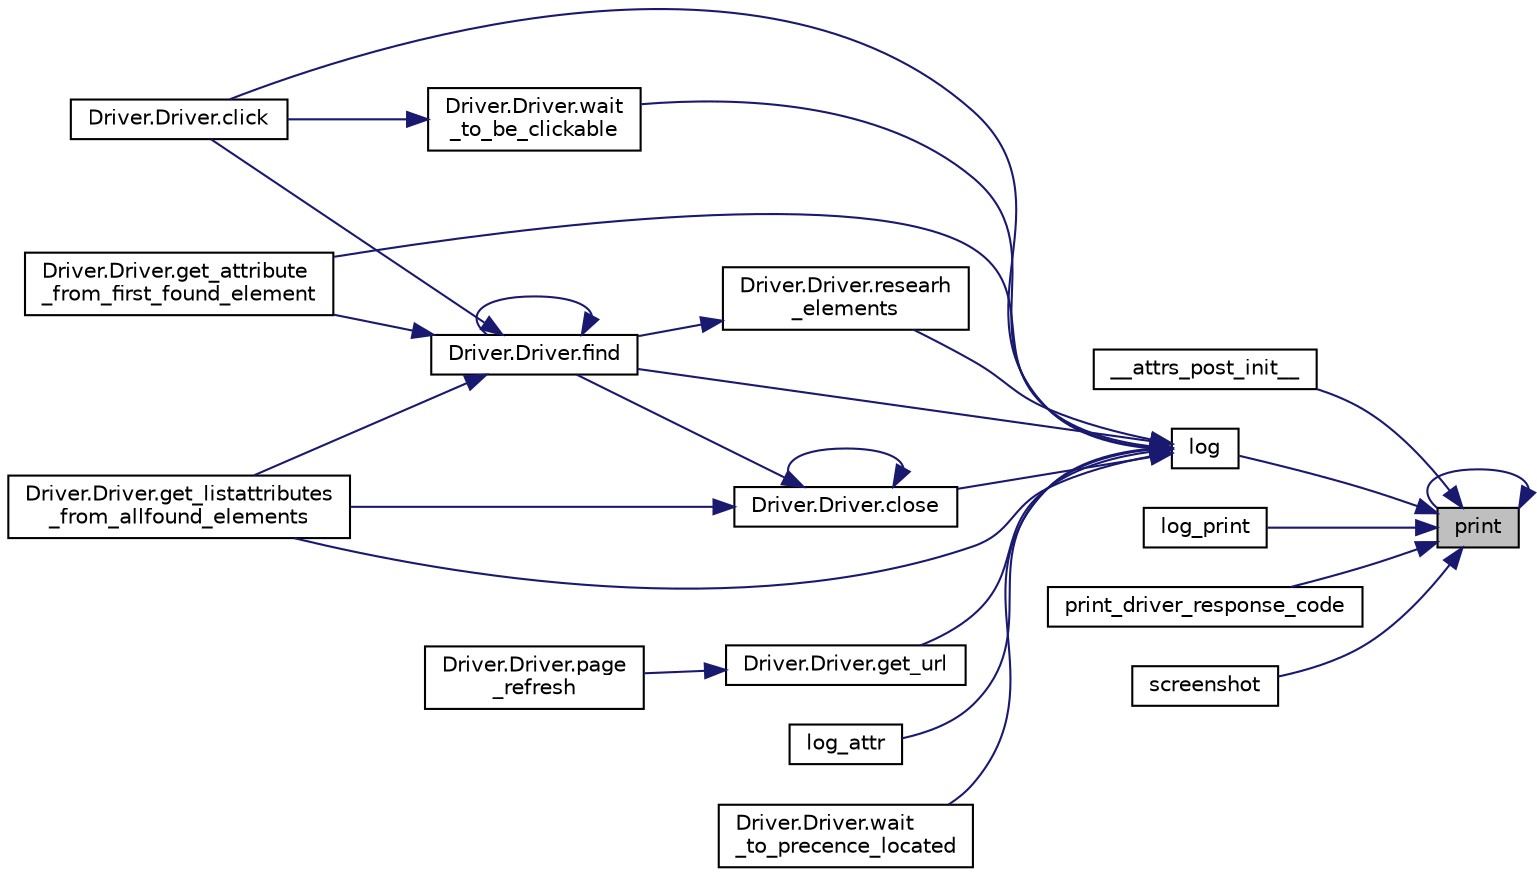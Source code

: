 digraph "print"
{
 // LATEX_PDF_SIZE
  edge [fontname="Helvetica",fontsize="10",labelfontname="Helvetica",labelfontsize="10"];
  node [fontname="Helvetica",fontsize="10",shape=record];
  rankdir="RL";
  Node1 [label="print",height=0.2,width=0.4,color="black", fillcolor="grey75", style="filled", fontcolor="black",tooltip=" "];
  Node1 -> Node2 [dir="back",color="midnightblue",fontsize="10",style="solid",fontname="Helvetica"];
  Node2 [label="__attrs_post_init__",height=0.2,width=0.4,color="black", fillcolor="white", style="filled",URL="$da/d15/classlogger_1_1_log.html#a3413a9634c4c461a8d72cb6a5c9bbee5",tooltip=" "];
  Node1 -> Node3 [dir="back",color="midnightblue",fontsize="10",style="solid",fontname="Helvetica"];
  Node3 [label="log",height=0.2,width=0.4,color="black", fillcolor="white", style="filled",URL="$da/d15/classlogger_1_1_log.html#aa66807d63c17afdc4bc6bfa5a9b0c09d",tooltip=" "];
  Node3 -> Node4 [dir="back",color="midnightblue",fontsize="10",style="solid",fontname="Helvetica"];
  Node4 [label="Driver.Driver.click",height=0.2,width=0.4,color="black", fillcolor="white", style="filled",URL="$d3/d1e/class_driver_1_1_driver.html#a7e2c7b52aed8b2ce13abdbe54f2a78da",tooltip=" "];
  Node3 -> Node5 [dir="back",color="midnightblue",fontsize="10",style="solid",fontname="Helvetica"];
  Node5 [label="Driver.Driver.close",height=0.2,width=0.4,color="black", fillcolor="white", style="filled",URL="$d3/d1e/class_driver_1_1_driver.html#a8639372c33e15084a7f7c4d9d87b7bfe",tooltip=" "];
  Node5 -> Node5 [dir="back",color="midnightblue",fontsize="10",style="solid",fontname="Helvetica"];
  Node5 -> Node6 [dir="back",color="midnightblue",fontsize="10",style="solid",fontname="Helvetica"];
  Node6 [label="Driver.Driver.find",height=0.2,width=0.4,color="black", fillcolor="white", style="filled",URL="$d3/d1e/class_driver_1_1_driver.html#a4ebb7cc5d0e43171d9a226221da26d17",tooltip=" "];
  Node6 -> Node4 [dir="back",color="midnightblue",fontsize="10",style="solid",fontname="Helvetica"];
  Node6 -> Node6 [dir="back",color="midnightblue",fontsize="10",style="solid",fontname="Helvetica"];
  Node6 -> Node7 [dir="back",color="midnightblue",fontsize="10",style="solid",fontname="Helvetica"];
  Node7 [label="Driver.Driver.get_attribute\l_from_first_found_element",height=0.2,width=0.4,color="black", fillcolor="white", style="filled",URL="$d3/d1e/class_driver_1_1_driver.html#a94f5c7f3bd6c821691730f1f464c96a5",tooltip=" "];
  Node6 -> Node8 [dir="back",color="midnightblue",fontsize="10",style="solid",fontname="Helvetica"];
  Node8 [label="Driver.Driver.get_listattributes\l_from_allfound_elements",height=0.2,width=0.4,color="black", fillcolor="white", style="filled",URL="$d3/d1e/class_driver_1_1_driver.html#a77c85d02b6f99bbdd5f90b59d8c4719b",tooltip=" "];
  Node5 -> Node8 [dir="back",color="midnightblue",fontsize="10",style="solid",fontname="Helvetica"];
  Node3 -> Node6 [dir="back",color="midnightblue",fontsize="10",style="solid",fontname="Helvetica"];
  Node3 -> Node7 [dir="back",color="midnightblue",fontsize="10",style="solid",fontname="Helvetica"];
  Node3 -> Node8 [dir="back",color="midnightblue",fontsize="10",style="solid",fontname="Helvetica"];
  Node3 -> Node9 [dir="back",color="midnightblue",fontsize="10",style="solid",fontname="Helvetica"];
  Node9 [label="Driver.Driver.get_url",height=0.2,width=0.4,color="black", fillcolor="white", style="filled",URL="$d3/d1e/class_driver_1_1_driver.html#af689d7bbe557359e8751e96cdd9abc8a",tooltip=" "];
  Node9 -> Node10 [dir="back",color="midnightblue",fontsize="10",style="solid",fontname="Helvetica"];
  Node10 [label="Driver.Driver.page\l_refresh",height=0.2,width=0.4,color="black", fillcolor="white", style="filled",URL="$d3/d1e/class_driver_1_1_driver.html#a85ee546d3891af56c5a4c39c46d71c01",tooltip=" "];
  Node3 -> Node11 [dir="back",color="midnightblue",fontsize="10",style="solid",fontname="Helvetica"];
  Node11 [label="log_attr",height=0.2,width=0.4,color="black", fillcolor="white", style="filled",URL="$da/d15/classlogger_1_1_log.html#ac6abe6aeaa6169bc6865ba99c953f8d4",tooltip=" "];
  Node3 -> Node12 [dir="back",color="midnightblue",fontsize="10",style="solid",fontname="Helvetica"];
  Node12 [label="Driver.Driver.researh\l_elements",height=0.2,width=0.4,color="black", fillcolor="white", style="filled",URL="$d3/d1e/class_driver_1_1_driver.html#ae7d5093b7025291a81994384a97d3c84",tooltip=" "];
  Node12 -> Node6 [dir="back",color="midnightblue",fontsize="10",style="solid",fontname="Helvetica"];
  Node3 -> Node13 [dir="back",color="midnightblue",fontsize="10",style="solid",fontname="Helvetica"];
  Node13 [label="Driver.Driver.wait\l_to_be_clickable",height=0.2,width=0.4,color="black", fillcolor="white", style="filled",URL="$d3/d1e/class_driver_1_1_driver.html#aafbb2c7719d9ad62fd0beeeac68129fb",tooltip=" "];
  Node13 -> Node4 [dir="back",color="midnightblue",fontsize="10",style="solid",fontname="Helvetica"];
  Node3 -> Node14 [dir="back",color="midnightblue",fontsize="10",style="solid",fontname="Helvetica"];
  Node14 [label="Driver.Driver.wait\l_to_precence_located",height=0.2,width=0.4,color="black", fillcolor="white", style="filled",URL="$d3/d1e/class_driver_1_1_driver.html#ada5ab930e1c4a0b68e42ec56ad78250a",tooltip=" "];
  Node1 -> Node15 [dir="back",color="midnightblue",fontsize="10",style="solid",fontname="Helvetica"];
  Node15 [label="log_print",height=0.2,width=0.4,color="black", fillcolor="white", style="filled",URL="$da/d15/classlogger_1_1_log.html#a5ac969259f222e9c6a4870e7c98a6093",tooltip=" "];
  Node1 -> Node1 [dir="back",color="midnightblue",fontsize="10",style="solid",fontname="Helvetica"];
  Node1 -> Node16 [dir="back",color="midnightblue",fontsize="10",style="solid",fontname="Helvetica"];
  Node16 [label="print_driver_response_code",height=0.2,width=0.4,color="black", fillcolor="white", style="filled",URL="$da/d15/classlogger_1_1_log.html#aa22256df414d7445a733d07616fabc0d",tooltip=" "];
  Node1 -> Node17 [dir="back",color="midnightblue",fontsize="10",style="solid",fontname="Helvetica"];
  Node17 [label="screenshot",height=0.2,width=0.4,color="black", fillcolor="white", style="filled",URL="$da/d15/classlogger_1_1_log.html#a8785758860201459c53872f32f896103",tooltip=" "];
}
